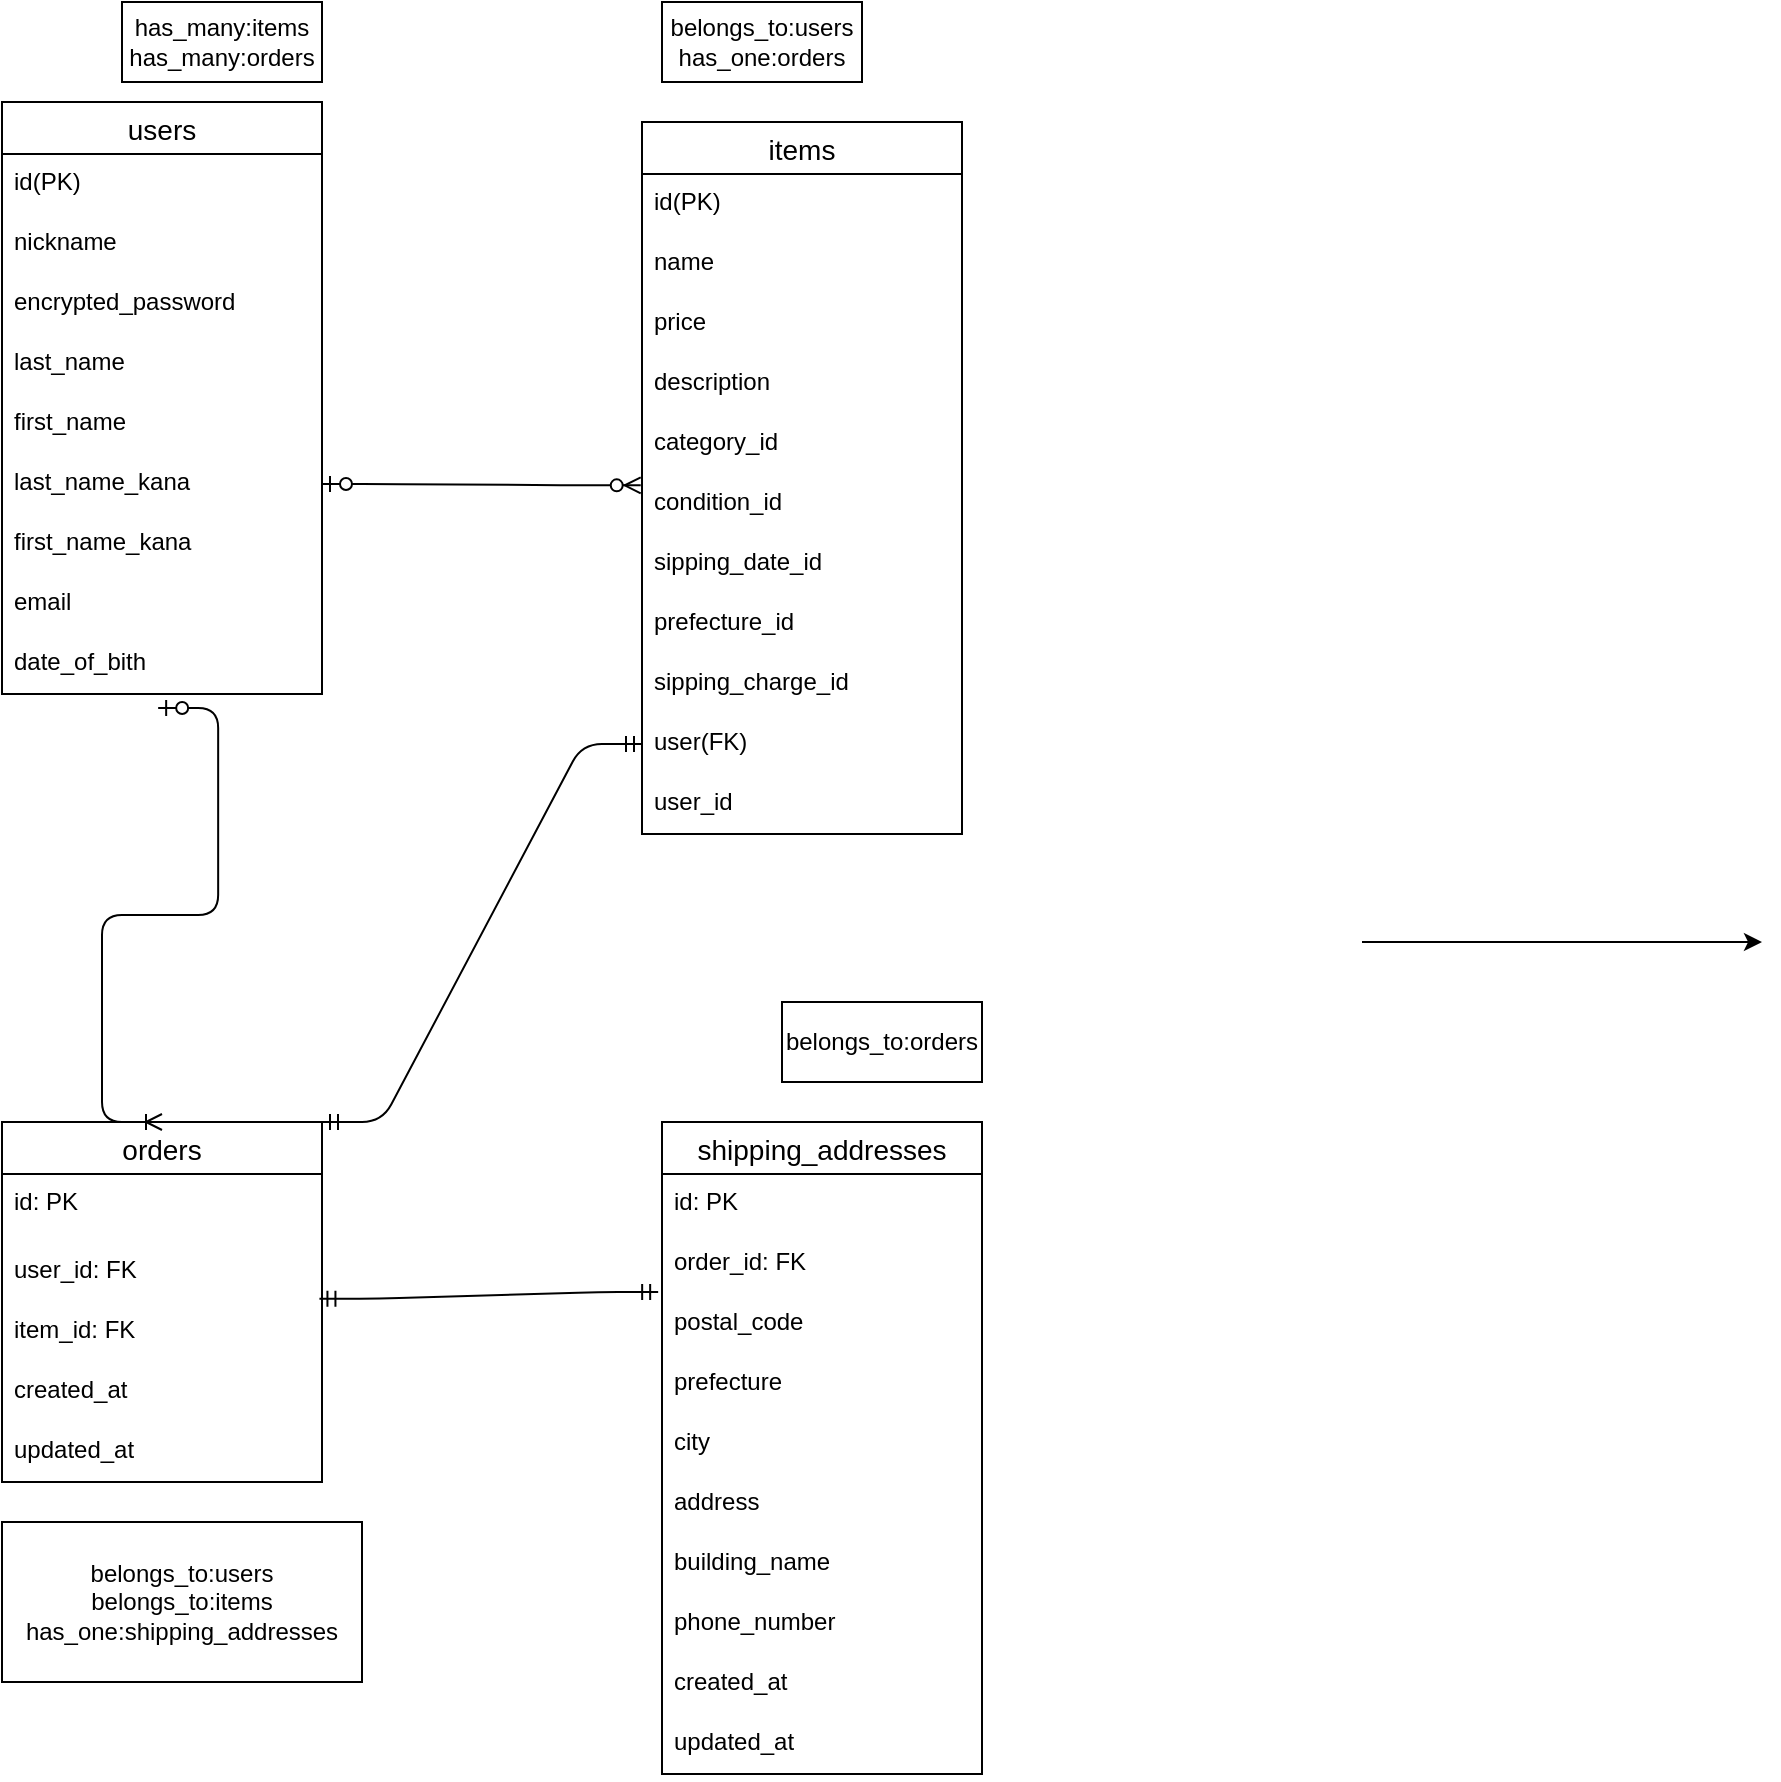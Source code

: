 <mxfile>
    <diagram id="ltM_HfkgLvLx6nDODuGA" name="ページ1">
        <mxGraphModel dx="749" dy="702" grid="1" gridSize="10" guides="1" tooltips="1" connect="1" arrows="1" fold="1" page="1" pageScale="1" pageWidth="827" pageHeight="1169" math="0" shadow="0">
            <root>
                <mxCell id="0"/>
                <mxCell id="1" parent="0"/>
                <mxCell id="PDufcsXiSaMHteFAxLuM-1" value="items" style="swimlane;fontStyle=0;childLayout=stackLayout;horizontal=1;startSize=26;horizontalStack=0;resizeParent=1;resizeParentMax=0;resizeLast=0;collapsible=1;marginBottom=0;align=center;fontSize=14;" vertex="1" parent="1">
                    <mxGeometry x="400" y="210" width="160" height="356" as="geometry"/>
                </mxCell>
                <mxCell id="PDufcsXiSaMHteFAxLuM-3" value="id(PK)" style="text;strokeColor=none;fillColor=none;spacingLeft=4;spacingRight=4;overflow=hidden;rotatable=0;points=[[0,0.5],[1,0.5]];portConstraint=eastwest;fontSize=12;" vertex="1" parent="PDufcsXiSaMHteFAxLuM-1">
                    <mxGeometry y="26" width="160" height="30" as="geometry"/>
                </mxCell>
                <mxCell id="PDufcsXiSaMHteFAxLuM-4" value="name" style="text;strokeColor=none;fillColor=none;spacingLeft=4;spacingRight=4;overflow=hidden;rotatable=0;points=[[0,0.5],[1,0.5]];portConstraint=eastwest;fontSize=12;" vertex="1" parent="PDufcsXiSaMHteFAxLuM-1">
                    <mxGeometry y="56" width="160" height="30" as="geometry"/>
                </mxCell>
                <mxCell id="PDufcsXiSaMHteFAxLuM-29" value="price" style="text;strokeColor=none;fillColor=none;spacingLeft=4;spacingRight=4;overflow=hidden;rotatable=0;points=[[0,0.5],[1,0.5]];portConstraint=eastwest;fontSize=12;" vertex="1" parent="PDufcsXiSaMHteFAxLuM-1">
                    <mxGeometry y="86" width="160" height="30" as="geometry"/>
                </mxCell>
                <mxCell id="PDufcsXiSaMHteFAxLuM-30" value="description    " style="text;strokeColor=none;fillColor=none;spacingLeft=4;spacingRight=4;overflow=hidden;rotatable=0;points=[[0,0.5],[1,0.5]];portConstraint=eastwest;fontSize=12;" vertex="1" parent="PDufcsXiSaMHteFAxLuM-1">
                    <mxGeometry y="116" width="160" height="30" as="geometry"/>
                </mxCell>
                <mxCell id="PDufcsXiSaMHteFAxLuM-31" value="category_id" style="text;strokeColor=none;fillColor=none;spacingLeft=4;spacingRight=4;overflow=hidden;rotatable=0;points=[[0,0.5],[1,0.5]];portConstraint=eastwest;fontSize=12;" vertex="1" parent="PDufcsXiSaMHteFAxLuM-1">
                    <mxGeometry y="146" width="160" height="30" as="geometry"/>
                </mxCell>
                <mxCell id="PDufcsXiSaMHteFAxLuM-33" value="condition_id" style="text;strokeColor=none;fillColor=none;spacingLeft=4;spacingRight=4;overflow=hidden;rotatable=0;points=[[0,0.5],[1,0.5]];portConstraint=eastwest;fontSize=12;" vertex="1" parent="PDufcsXiSaMHteFAxLuM-1">
                    <mxGeometry y="176" width="160" height="30" as="geometry"/>
                </mxCell>
                <mxCell id="PDufcsXiSaMHteFAxLuM-34" value="sipping_date_id" style="text;strokeColor=none;fillColor=none;spacingLeft=4;spacingRight=4;overflow=hidden;rotatable=0;points=[[0,0.5],[1,0.5]];portConstraint=eastwest;fontSize=12;" vertex="1" parent="PDufcsXiSaMHteFAxLuM-1">
                    <mxGeometry y="206" width="160" height="30" as="geometry"/>
                </mxCell>
                <mxCell id="PDufcsXiSaMHteFAxLuM-35" value="prefecture_id" style="text;strokeColor=none;fillColor=none;spacingLeft=4;spacingRight=4;overflow=hidden;rotatable=0;points=[[0,0.5],[1,0.5]];portConstraint=eastwest;fontSize=12;" vertex="1" parent="PDufcsXiSaMHteFAxLuM-1">
                    <mxGeometry y="236" width="160" height="30" as="geometry"/>
                </mxCell>
                <mxCell id="PDufcsXiSaMHteFAxLuM-2" value="sipping_charge_id" style="text;strokeColor=none;fillColor=none;spacingLeft=4;spacingRight=4;overflow=hidden;rotatable=0;points=[[0,0.5],[1,0.5]];portConstraint=eastwest;fontSize=12;" vertex="1" parent="PDufcsXiSaMHteFAxLuM-1">
                    <mxGeometry y="266" width="160" height="30" as="geometry"/>
                </mxCell>
                <mxCell id="PDufcsXiSaMHteFAxLuM-36" value="user(FK)" style="text;strokeColor=none;fillColor=none;spacingLeft=4;spacingRight=4;overflow=hidden;rotatable=0;points=[[0,0.5],[1,0.5]];portConstraint=eastwest;fontSize=12;" vertex="1" parent="PDufcsXiSaMHteFAxLuM-1">
                    <mxGeometry y="296" width="160" height="30" as="geometry"/>
                </mxCell>
                <mxCell id="PDufcsXiSaMHteFAxLuM-40" value="user_id" style="text;strokeColor=none;fillColor=none;spacingLeft=4;spacingRight=4;overflow=hidden;rotatable=0;points=[[0,0.5],[1,0.5]];portConstraint=eastwest;fontSize=12;" vertex="1" parent="PDufcsXiSaMHteFAxLuM-1">
                    <mxGeometry y="326" width="160" height="30" as="geometry"/>
                </mxCell>
                <mxCell id="PDufcsXiSaMHteFAxLuM-5" value="users" style="swimlane;fontStyle=0;childLayout=stackLayout;horizontal=1;startSize=26;horizontalStack=0;resizeParent=1;resizeParentMax=0;resizeLast=0;collapsible=1;marginBottom=0;align=center;fontSize=14;" vertex="1" parent="1">
                    <mxGeometry x="80" y="200" width="160" height="296" as="geometry"/>
                </mxCell>
                <mxCell id="PDufcsXiSaMHteFAxLuM-6" value="id(PK)&#10;" style="text;strokeColor=none;fillColor=none;spacingLeft=4;spacingRight=4;overflow=hidden;rotatable=0;points=[[0,0.5],[1,0.5]];portConstraint=eastwest;fontSize=12;" vertex="1" parent="PDufcsXiSaMHteFAxLuM-5">
                    <mxGeometry y="26" width="160" height="30" as="geometry"/>
                </mxCell>
                <mxCell id="PDufcsXiSaMHteFAxLuM-8" value="nickname" style="text;strokeColor=none;fillColor=none;spacingLeft=4;spacingRight=4;overflow=hidden;rotatable=0;points=[[0,0.5],[1,0.5]];portConstraint=eastwest;fontSize=12;" vertex="1" parent="PDufcsXiSaMHteFAxLuM-5">
                    <mxGeometry y="56" width="160" height="30" as="geometry"/>
                </mxCell>
                <mxCell id="PDufcsXiSaMHteFAxLuM-22" value="encrypted_password" style="text;strokeColor=none;fillColor=none;spacingLeft=4;spacingRight=4;overflow=hidden;rotatable=0;points=[[0,0.5],[1,0.5]];portConstraint=eastwest;fontSize=12;" vertex="1" parent="PDufcsXiSaMHteFAxLuM-5">
                    <mxGeometry y="86" width="160" height="30" as="geometry"/>
                </mxCell>
                <mxCell id="PDufcsXiSaMHteFAxLuM-23" value="last_name" style="text;strokeColor=none;fillColor=none;spacingLeft=4;spacingRight=4;overflow=hidden;rotatable=0;points=[[0,0.5],[1,0.5]];portConstraint=eastwest;fontSize=12;" vertex="1" parent="PDufcsXiSaMHteFAxLuM-5">
                    <mxGeometry y="116" width="160" height="30" as="geometry"/>
                </mxCell>
                <mxCell id="PDufcsXiSaMHteFAxLuM-24" value="first_name" style="text;strokeColor=none;fillColor=none;spacingLeft=4;spacingRight=4;overflow=hidden;rotatable=0;points=[[0,0.5],[1,0.5]];portConstraint=eastwest;fontSize=12;" vertex="1" parent="PDufcsXiSaMHteFAxLuM-5">
                    <mxGeometry y="146" width="160" height="30" as="geometry"/>
                </mxCell>
                <mxCell id="PDufcsXiSaMHteFAxLuM-25" value="last_name_kana    " style="text;strokeColor=none;fillColor=none;spacingLeft=4;spacingRight=4;overflow=hidden;rotatable=0;points=[[0,0.5],[1,0.5]];portConstraint=eastwest;fontSize=12;" vertex="1" parent="PDufcsXiSaMHteFAxLuM-5">
                    <mxGeometry y="176" width="160" height="30" as="geometry"/>
                </mxCell>
                <mxCell id="PDufcsXiSaMHteFAxLuM-26" value="first_name_kana" style="text;strokeColor=none;fillColor=none;spacingLeft=4;spacingRight=4;overflow=hidden;rotatable=0;points=[[0,0.5],[1,0.5]];portConstraint=eastwest;fontSize=12;" vertex="1" parent="PDufcsXiSaMHteFAxLuM-5">
                    <mxGeometry y="206" width="160" height="30" as="geometry"/>
                </mxCell>
                <mxCell id="PDufcsXiSaMHteFAxLuM-7" value="email" style="text;strokeColor=none;fillColor=none;spacingLeft=4;spacingRight=4;overflow=hidden;rotatable=0;points=[[0,0.5],[1,0.5]];portConstraint=eastwest;fontSize=12;" vertex="1" parent="PDufcsXiSaMHteFAxLuM-5">
                    <mxGeometry y="236" width="160" height="30" as="geometry"/>
                </mxCell>
                <mxCell id="PDufcsXiSaMHteFAxLuM-27" value="date_of_bith" style="text;strokeColor=none;fillColor=none;spacingLeft=4;spacingRight=4;overflow=hidden;rotatable=0;points=[[0,0.5],[1,0.5]];portConstraint=eastwest;fontSize=12;" vertex="1" parent="PDufcsXiSaMHteFAxLuM-5">
                    <mxGeometry y="266" width="160" height="30" as="geometry"/>
                </mxCell>
                <mxCell id="PDufcsXiSaMHteFAxLuM-9" style="edgeStyle=none;html=1;exitX=1;exitY=0.5;exitDx=0;exitDy=0;" edge="1" parent="1">
                    <mxGeometry relative="1" as="geometry">
                        <mxPoint x="960" y="620" as="targetPoint"/>
                        <mxPoint x="760" y="620" as="sourcePoint"/>
                    </mxGeometry>
                </mxCell>
                <mxCell id="PDufcsXiSaMHteFAxLuM-12" value="orders" style="swimlane;fontStyle=0;childLayout=stackLayout;horizontal=1;startSize=26;horizontalStack=0;resizeParent=1;resizeParentMax=0;resizeLast=0;collapsible=1;marginBottom=0;align=center;fontSize=14;" vertex="1" parent="1">
                    <mxGeometry x="80" y="710" width="160" height="180" as="geometry"/>
                </mxCell>
                <mxCell id="PDufcsXiSaMHteFAxLuM-13" value="id: PK" style="text;strokeColor=none;fillColor=none;spacingLeft=4;spacingRight=4;overflow=hidden;rotatable=0;points=[[0,0.5],[1,0.5]];portConstraint=eastwest;fontSize=12;" vertex="1" parent="PDufcsXiSaMHteFAxLuM-12">
                    <mxGeometry y="26" width="160" height="34" as="geometry"/>
                </mxCell>
                <mxCell id="PDufcsXiSaMHteFAxLuM-14" value="user_id: FK" style="text;strokeColor=none;fillColor=none;spacingLeft=4;spacingRight=4;overflow=hidden;rotatable=0;points=[[0,0.5],[1,0.5]];portConstraint=eastwest;fontSize=12;" vertex="1" parent="PDufcsXiSaMHteFAxLuM-12">
                    <mxGeometry y="60" width="160" height="30" as="geometry"/>
                </mxCell>
                <mxCell id="PDufcsXiSaMHteFAxLuM-15" value="item_id: FK" style="text;strokeColor=none;fillColor=none;spacingLeft=4;spacingRight=4;overflow=hidden;rotatable=0;points=[[0,0.5],[1,0.5]];portConstraint=eastwest;fontSize=12;" vertex="1" parent="PDufcsXiSaMHteFAxLuM-12">
                    <mxGeometry y="90" width="160" height="30" as="geometry"/>
                </mxCell>
                <mxCell id="PDufcsXiSaMHteFAxLuM-41" value="created_at" style="text;strokeColor=none;fillColor=none;spacingLeft=4;spacingRight=4;overflow=hidden;rotatable=0;points=[[0,0.5],[1,0.5]];portConstraint=eastwest;fontSize=12;" vertex="1" parent="PDufcsXiSaMHteFAxLuM-12">
                    <mxGeometry y="120" width="160" height="30" as="geometry"/>
                </mxCell>
                <mxCell id="PDufcsXiSaMHteFAxLuM-67" value="updated_at" style="text;strokeColor=none;fillColor=none;spacingLeft=4;spacingRight=4;overflow=hidden;rotatable=0;points=[[0,0.5],[1,0.5]];portConstraint=eastwest;fontSize=12;" vertex="1" parent="PDufcsXiSaMHteFAxLuM-12">
                    <mxGeometry y="150" width="160" height="30" as="geometry"/>
                </mxCell>
                <mxCell id="PDufcsXiSaMHteFAxLuM-16" value="shipping_addresses" style="swimlane;fontStyle=0;childLayout=stackLayout;horizontal=1;startSize=26;horizontalStack=0;resizeParent=1;resizeParentMax=0;resizeLast=0;collapsible=1;marginBottom=0;align=center;fontSize=14;" vertex="1" parent="1">
                    <mxGeometry x="410" y="710" width="160" height="326" as="geometry"/>
                </mxCell>
                <mxCell id="PDufcsXiSaMHteFAxLuM-18" value="id: PK" style="text;strokeColor=none;fillColor=none;spacingLeft=4;spacingRight=4;overflow=hidden;rotatable=0;points=[[0,0.5],[1,0.5]];portConstraint=eastwest;fontSize=12;" vertex="1" parent="PDufcsXiSaMHteFAxLuM-16">
                    <mxGeometry y="26" width="160" height="30" as="geometry"/>
                </mxCell>
                <mxCell id="PDufcsXiSaMHteFAxLuM-17" value="order_id: FK" style="text;strokeColor=none;fillColor=none;spacingLeft=4;spacingRight=4;overflow=hidden;rotatable=0;points=[[0,0.5],[1,0.5]];portConstraint=eastwest;fontSize=12;" vertex="1" parent="PDufcsXiSaMHteFAxLuM-16">
                    <mxGeometry y="56" width="160" height="30" as="geometry"/>
                </mxCell>
                <mxCell id="PDufcsXiSaMHteFAxLuM-19" value="postal_code" style="text;strokeColor=none;fillColor=none;spacingLeft=4;spacingRight=4;overflow=hidden;rotatable=0;points=[[0,0.5],[1,0.5]];portConstraint=eastwest;fontSize=12;" vertex="1" parent="PDufcsXiSaMHteFAxLuM-16">
                    <mxGeometry y="86" width="160" height="30" as="geometry"/>
                </mxCell>
                <mxCell id="PDufcsXiSaMHteFAxLuM-43" value="prefecture" style="text;strokeColor=none;fillColor=none;spacingLeft=4;spacingRight=4;overflow=hidden;rotatable=0;points=[[0,0.5],[1,0.5]];portConstraint=eastwest;fontSize=12;" vertex="1" parent="PDufcsXiSaMHteFAxLuM-16">
                    <mxGeometry y="116" width="160" height="30" as="geometry"/>
                </mxCell>
                <mxCell id="PDufcsXiSaMHteFAxLuM-68" value="city" style="text;strokeColor=none;fillColor=none;spacingLeft=4;spacingRight=4;overflow=hidden;rotatable=0;points=[[0,0.5],[1,0.5]];portConstraint=eastwest;fontSize=12;" vertex="1" parent="PDufcsXiSaMHteFAxLuM-16">
                    <mxGeometry y="146" width="160" height="30" as="geometry"/>
                </mxCell>
                <mxCell id="PDufcsXiSaMHteFAxLuM-73" value="address" style="text;strokeColor=none;fillColor=none;spacingLeft=4;spacingRight=4;overflow=hidden;rotatable=0;points=[[0,0.5],[1,0.5]];portConstraint=eastwest;fontSize=12;" vertex="1" parent="PDufcsXiSaMHteFAxLuM-16">
                    <mxGeometry y="176" width="160" height="30" as="geometry"/>
                </mxCell>
                <mxCell id="PDufcsXiSaMHteFAxLuM-69" value="building_name" style="text;strokeColor=none;fillColor=none;spacingLeft=4;spacingRight=4;overflow=hidden;rotatable=0;points=[[0,0.5],[1,0.5]];portConstraint=eastwest;fontSize=12;" vertex="1" parent="PDufcsXiSaMHteFAxLuM-16">
                    <mxGeometry y="206" width="160" height="30" as="geometry"/>
                </mxCell>
                <mxCell id="PDufcsXiSaMHteFAxLuM-72" value="phone_number" style="text;strokeColor=none;fillColor=none;spacingLeft=4;spacingRight=4;overflow=hidden;rotatable=0;points=[[0,0.5],[1,0.5]];portConstraint=eastwest;fontSize=12;" vertex="1" parent="PDufcsXiSaMHteFAxLuM-16">
                    <mxGeometry y="236" width="160" height="30" as="geometry"/>
                </mxCell>
                <mxCell id="PDufcsXiSaMHteFAxLuM-74" value="created_at" style="text;strokeColor=none;fillColor=none;spacingLeft=4;spacingRight=4;overflow=hidden;rotatable=0;points=[[0,0.5],[1,0.5]];portConstraint=eastwest;fontSize=12;" vertex="1" parent="PDufcsXiSaMHteFAxLuM-16">
                    <mxGeometry y="266" width="160" height="30" as="geometry"/>
                </mxCell>
                <mxCell id="PDufcsXiSaMHteFAxLuM-71" value="updated_at" style="text;strokeColor=none;fillColor=none;spacingLeft=4;spacingRight=4;overflow=hidden;rotatable=0;points=[[0,0.5],[1,0.5]];portConstraint=eastwest;fontSize=12;" vertex="1" parent="PDufcsXiSaMHteFAxLuM-16">
                    <mxGeometry y="296" width="160" height="30" as="geometry"/>
                </mxCell>
                <mxCell id="PDufcsXiSaMHteFAxLuM-44" value="" style="edgeStyle=entityRelationEdgeStyle;fontSize=12;html=1;endArrow=ERmandOne;startArrow=ERmandOne;exitX=0.992;exitY=-0.056;exitDx=0;exitDy=0;exitPerimeter=0;entryX=-0.012;entryY=0.967;entryDx=0;entryDy=0;entryPerimeter=0;" edge="1" parent="1" source="PDufcsXiSaMHteFAxLuM-15" target="PDufcsXiSaMHteFAxLuM-17">
                    <mxGeometry width="100" height="100" relative="1" as="geometry">
                        <mxPoint x="340" y="680" as="sourcePoint"/>
                        <mxPoint x="400" y="684" as="targetPoint"/>
                    </mxGeometry>
                </mxCell>
                <mxCell id="PDufcsXiSaMHteFAxLuM-51" value="" style="edgeStyle=entityRelationEdgeStyle;fontSize=12;html=1;endArrow=ERzeroToMany;startArrow=ERzeroToOne;entryX=-0.004;entryY=0.189;entryDx=0;entryDy=0;entryPerimeter=0;exitX=1;exitY=0.5;exitDx=0;exitDy=0;" edge="1" parent="1" source="PDufcsXiSaMHteFAxLuM-25" target="PDufcsXiSaMHteFAxLuM-33">
                    <mxGeometry width="100" height="100" relative="1" as="geometry">
                        <mxPoint x="240" y="480" as="sourcePoint"/>
                        <mxPoint x="340" y="380" as="targetPoint"/>
                    </mxGeometry>
                </mxCell>
                <mxCell id="PDufcsXiSaMHteFAxLuM-57" value="" style="edgeStyle=entityRelationEdgeStyle;fontSize=12;html=1;endArrow=ERoneToMany;startArrow=ERzeroToOne;exitX=0.488;exitY=1.233;exitDx=0;exitDy=0;exitPerimeter=0;entryX=0.5;entryY=0;entryDx=0;entryDy=0;" edge="1" parent="1" source="PDufcsXiSaMHteFAxLuM-27" target="PDufcsXiSaMHteFAxLuM-12">
                    <mxGeometry width="100" height="100" relative="1" as="geometry">
                        <mxPoint x="240" y="480" as="sourcePoint"/>
                        <mxPoint x="340" y="380" as="targetPoint"/>
                    </mxGeometry>
                </mxCell>
                <mxCell id="PDufcsXiSaMHteFAxLuM-58" value="" style="edgeStyle=entityRelationEdgeStyle;fontSize=12;html=1;endArrow=ERmandOne;startArrow=ERmandOne;exitX=1;exitY=0;exitDx=0;exitDy=0;entryX=0;entryY=0.5;entryDx=0;entryDy=0;" edge="1" parent="1" source="PDufcsXiSaMHteFAxLuM-12" target="PDufcsXiSaMHteFAxLuM-36">
                    <mxGeometry width="100" height="100" relative="1" as="geometry">
                        <mxPoint x="240" y="620" as="sourcePoint"/>
                        <mxPoint x="340" y="520" as="targetPoint"/>
                    </mxGeometry>
                </mxCell>
                <mxCell id="PDufcsXiSaMHteFAxLuM-59" value="has_many:items&lt;br&gt;has_many:orders" style="whiteSpace=wrap;html=1;align=center;" vertex="1" parent="1">
                    <mxGeometry x="140" y="150" width="100" height="40" as="geometry"/>
                </mxCell>
                <mxCell id="PDufcsXiSaMHteFAxLuM-60" value="belongs_to:users&lt;br&gt;has_one:orders" style="whiteSpace=wrap;html=1;align=center;" vertex="1" parent="1">
                    <mxGeometry x="410" y="150" width="100" height="40" as="geometry"/>
                </mxCell>
                <mxCell id="PDufcsXiSaMHteFAxLuM-61" value="belongs_to:users&lt;br&gt;belongs_to:items&lt;br&gt;has_one:shipping_addresses" style="whiteSpace=wrap;html=1;align=center;" vertex="1" parent="1">
                    <mxGeometry x="80" y="910" width="180" height="80" as="geometry"/>
                </mxCell>
                <mxCell id="PDufcsXiSaMHteFAxLuM-66" value="belongs_to:orders" style="whiteSpace=wrap;html=1;align=center;" vertex="1" parent="1">
                    <mxGeometry x="470" y="650" width="100" height="40" as="geometry"/>
                </mxCell>
            </root>
        </mxGraphModel>
    </diagram>
</mxfile>